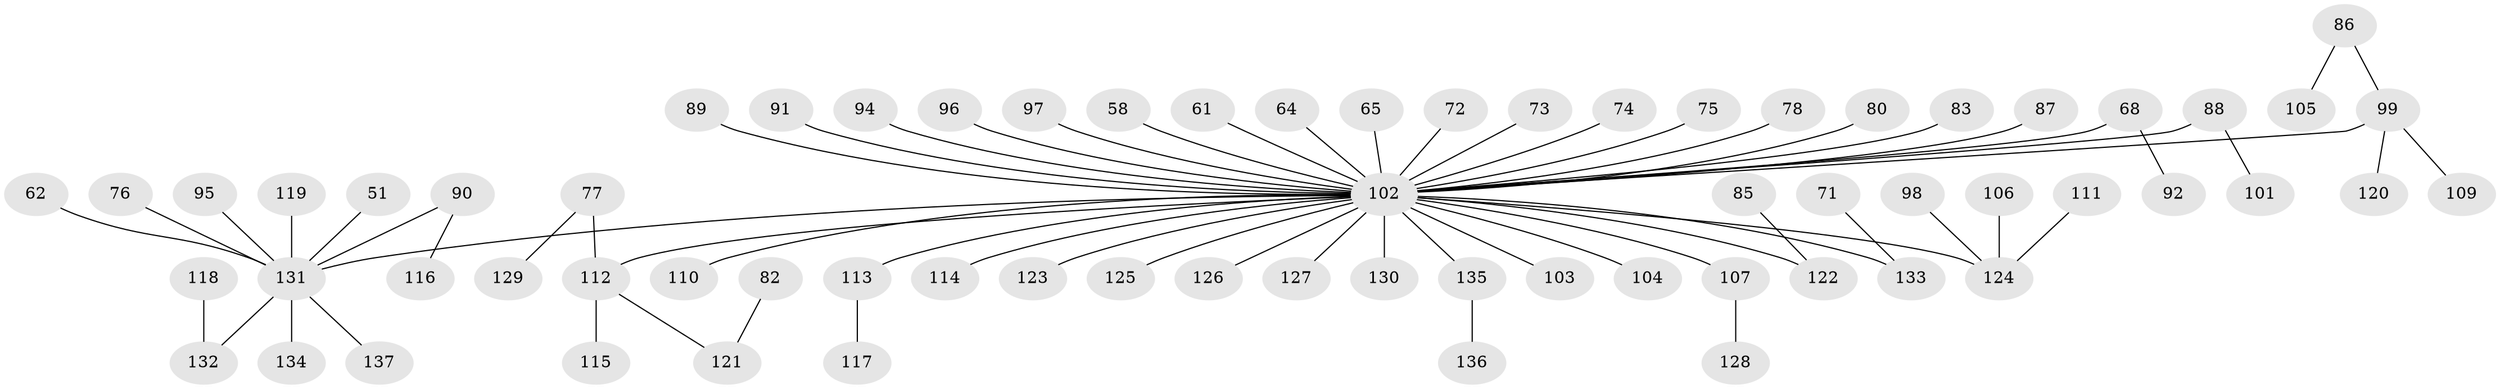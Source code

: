 // original degree distribution, {5: 0.043795620437956206, 10: 0.0072992700729927005, 6: 0.021897810218978103, 3: 0.0948905109489051, 2: 0.20437956204379562, 4: 0.0364963503649635, 7: 0.021897810218978103, 1: 0.5693430656934306}
// Generated by graph-tools (version 1.1) at 2025/53/03/09/25 04:53:56]
// undirected, 68 vertices, 67 edges
graph export_dot {
graph [start="1"]
  node [color=gray90,style=filled];
  51;
  58;
  61;
  62;
  64;
  65;
  68;
  71;
  72;
  73;
  74;
  75;
  76;
  77;
  78;
  80;
  82;
  83;
  85;
  86 [super="+48+70"];
  87;
  88;
  89;
  90;
  91;
  92;
  94;
  95;
  96;
  97;
  98;
  99 [super="+29+39"];
  101;
  102 [super="+93+55"];
  103;
  104;
  105;
  106 [super="+57"];
  107 [super="+45+100"];
  109;
  110;
  111;
  112 [super="+56"];
  113;
  114;
  115;
  116;
  117;
  118;
  119;
  120;
  121 [super="+69"];
  122 [super="+84"];
  123;
  124 [super="+24"];
  125;
  126;
  127;
  128;
  129;
  130;
  131 [super="+1+21+40+30"];
  132 [super="+108"];
  133 [super="+50"];
  134;
  135;
  136;
  137;
  51 -- 131;
  58 -- 102;
  61 -- 102;
  62 -- 131;
  64 -- 102;
  65 -- 102;
  68 -- 92;
  68 -- 102;
  71 -- 133;
  72 -- 102;
  73 -- 102;
  74 -- 102;
  75 -- 102;
  76 -- 131;
  77 -- 129;
  77 -- 112;
  78 -- 102;
  80 -- 102;
  82 -- 121;
  83 -- 102;
  85 -- 122;
  86 -- 105;
  86 -- 99;
  87 -- 102;
  88 -- 101;
  88 -- 102;
  89 -- 102;
  90 -- 116;
  90 -- 131;
  91 -- 102;
  94 -- 102;
  95 -- 131;
  96 -- 102;
  97 -- 102;
  98 -- 124;
  99 -- 109;
  99 -- 120;
  99 -- 102;
  102 -- 103;
  102 -- 130;
  102 -- 131;
  102 -- 133;
  102 -- 135;
  102 -- 104;
  102 -- 107;
  102 -- 110;
  102 -- 112;
  102 -- 113;
  102 -- 114;
  102 -- 122;
  102 -- 123;
  102 -- 124;
  102 -- 125;
  102 -- 126;
  102 -- 127;
  106 -- 124;
  107 -- 128;
  111 -- 124;
  112 -- 115;
  112 -- 121;
  113 -- 117;
  118 -- 132;
  119 -- 131;
  131 -- 137;
  131 -- 134;
  131 -- 132;
  135 -- 136;
}
